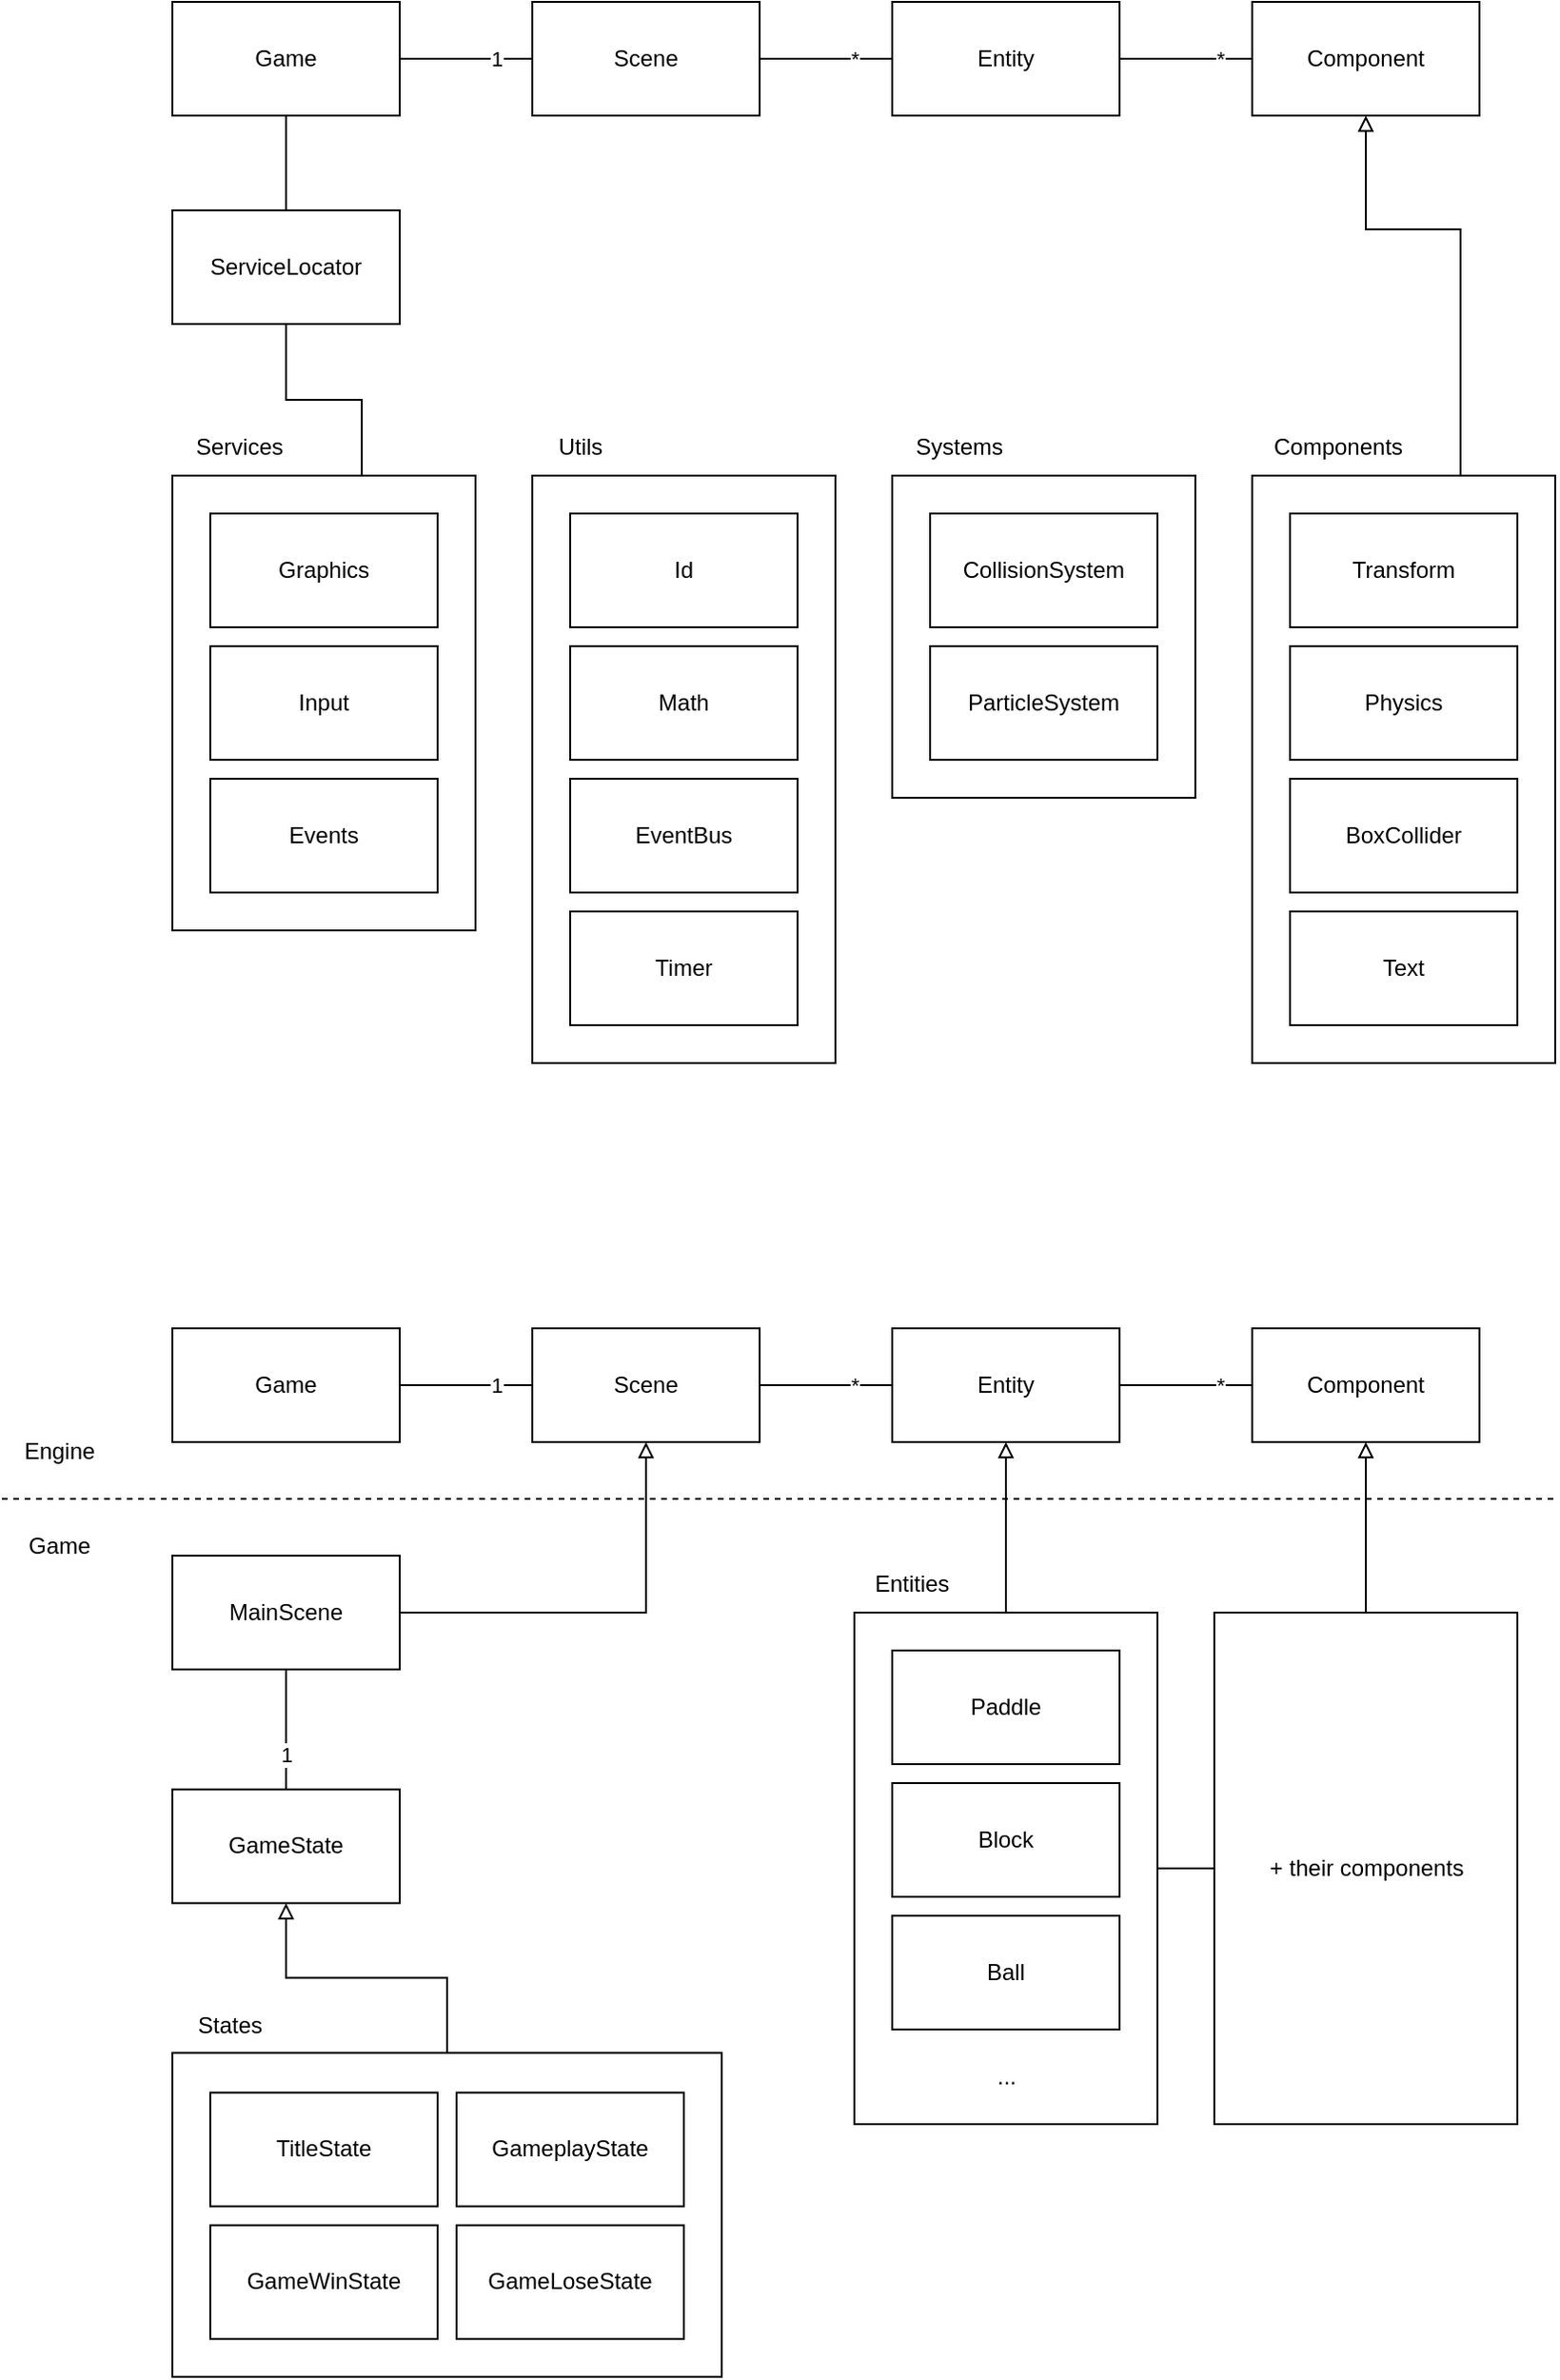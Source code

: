 <mxfile version="26.0.4">
  <diagram name="Page-1" id="tF_BlsU_CDgodZY7WhW-">
    <mxGraphModel dx="2155" dy="1244" grid="1" gridSize="10" guides="1" tooltips="1" connect="1" arrows="1" fold="1" page="1" pageScale="1" pageWidth="827" pageHeight="1169" math="0" shadow="0">
      <root>
        <mxCell id="0" />
        <mxCell id="1" parent="0" />
        <mxCell id="a7B803_3ve6mPs8B1Lwr-3" style="edgeStyle=orthogonalEdgeStyle;rounded=0;orthogonalLoop=1;jettySize=auto;html=1;entryX=0.5;entryY=1;entryDx=0;entryDy=0;endArrow=block;endFill=0;" edge="1" parent="1" source="wVY8G-NMAxR_XoTBbCbJ-55" target="wVY8G-NMAxR_XoTBbCbJ-8">
          <mxGeometry relative="1" as="geometry" />
        </mxCell>
        <mxCell id="wVY8G-NMAxR_XoTBbCbJ-55" value="" style="rounded=0;whiteSpace=wrap;html=1;gradientColor=none;fillColor=none;" parent="1" vertex="1">
          <mxGeometry x="520" y="930" width="160" height="270" as="geometry" />
        </mxCell>
        <mxCell id="wVY8G-NMAxR_XoTBbCbJ-60" style="edgeStyle=orthogonalEdgeStyle;rounded=0;orthogonalLoop=1;jettySize=auto;html=1;entryX=0.5;entryY=1;entryDx=0;entryDy=0;endArrow=block;endFill=0;" parent="1" source="wVY8G-NMAxR_XoTBbCbJ-59" target="wVY8G-NMAxR_XoTBbCbJ-12" edge="1">
          <mxGeometry relative="1" as="geometry" />
        </mxCell>
        <mxCell id="wVY8G-NMAxR_XoTBbCbJ-59" value="" style="rounded=0;whiteSpace=wrap;html=1;gradientColor=none;fillColor=none;" parent="1" vertex="1">
          <mxGeometry x="710" y="930" width="160" height="270" as="geometry" />
        </mxCell>
        <mxCell id="wVY8G-NMAxR_XoTBbCbJ-61" style="edgeStyle=orthogonalEdgeStyle;rounded=0;orthogonalLoop=1;jettySize=auto;html=1;exitX=1;exitY=0.5;exitDx=0;exitDy=0;entryX=0;entryY=0.5;entryDx=0;entryDy=0;endArrow=none;endFill=0;" parent="1" source="wVY8G-NMAxR_XoTBbCbJ-55" target="wVY8G-NMAxR_XoTBbCbJ-59" edge="1">
          <mxGeometry relative="1" as="geometry">
            <mxPoint x="685" y="1065" as="targetPoint" />
          </mxGeometry>
        </mxCell>
        <mxCell id="wVY8G-NMAxR_XoTBbCbJ-54" style="edgeStyle=orthogonalEdgeStyle;rounded=0;orthogonalLoop=1;jettySize=auto;html=1;entryX=0.5;entryY=1;entryDx=0;entryDy=0;endArrow=block;endFill=0;" parent="1" source="wVY8G-NMAxR_XoTBbCbJ-34" target="wVY8G-NMAxR_XoTBbCbJ-33" edge="1">
          <mxGeometry relative="1" as="geometry" />
        </mxCell>
        <mxCell id="wVY8G-NMAxR_XoTBbCbJ-34" value="" style="rounded=0;whiteSpace=wrap;html=1;gradientColor=none;fillColor=none;" parent="1" vertex="1">
          <mxGeometry x="160" y="1162.33" width="290" height="171" as="geometry" />
        </mxCell>
        <mxCell id="s_XEeC-91xIK5oSPFAak-21" value="" style="rounded=0;whiteSpace=wrap;html=1;gradientColor=none;fillColor=none;" parent="1" vertex="1">
          <mxGeometry x="730" y="330" width="160" height="310" as="geometry" />
        </mxCell>
        <mxCell id="s_XEeC-91xIK5oSPFAak-29" value="" style="rounded=0;whiteSpace=wrap;html=1;gradientColor=none;fillColor=none;" parent="1" vertex="1">
          <mxGeometry x="350" y="330" width="160" height="310" as="geometry" />
        </mxCell>
        <mxCell id="s_XEeC-91xIK5oSPFAak-25" value="" style="rounded=0;whiteSpace=wrap;html=1;gradientColor=none;fillColor=none;" parent="1" vertex="1">
          <mxGeometry x="160" y="330" width="160" height="240" as="geometry" />
        </mxCell>
        <mxCell id="K9wOshuthqYV9WCiynIV-5" style="edgeStyle=orthogonalEdgeStyle;rounded=0;orthogonalLoop=1;jettySize=auto;html=1;entryX=1;entryY=0.5;entryDx=0;entryDy=0;endArrow=none;endFill=0;" parent="1" source="0lUqsjf5vZ5_rspUAKxU-1" target="0lUqsjf5vZ5_rspUAKxU-8" edge="1">
          <mxGeometry relative="1" as="geometry" />
        </mxCell>
        <mxCell id="K9wOshuthqYV9WCiynIV-7" value="*" style="edgeLabel;html=1;align=center;verticalAlign=middle;resizable=0;points=[];" parent="K9wOshuthqYV9WCiynIV-5" vertex="1" connectable="0">
          <mxGeometry x="-0.433" relative="1" as="geometry">
            <mxPoint as="offset" />
          </mxGeometry>
        </mxCell>
        <mxCell id="0lUqsjf5vZ5_rspUAKxU-1" value="Entity" style="rounded=0;whiteSpace=wrap;html=1;" parent="1" vertex="1">
          <mxGeometry x="540" y="80" width="120" height="60" as="geometry" />
        </mxCell>
        <mxCell id="s_XEeC-91xIK5oSPFAak-24" style="edgeStyle=orthogonalEdgeStyle;rounded=0;orthogonalLoop=1;jettySize=auto;html=1;entryX=0.5;entryY=0;entryDx=0;entryDy=0;endArrow=none;endFill=0;" parent="1" source="0lUqsjf5vZ5_rspUAKxU-5" target="K9wOshuthqYV9WCiynIV-1" edge="1">
          <mxGeometry relative="1" as="geometry" />
        </mxCell>
        <mxCell id="0lUqsjf5vZ5_rspUAKxU-5" value="Game" style="rounded=0;whiteSpace=wrap;html=1;" parent="1" vertex="1">
          <mxGeometry x="160" y="80" width="120" height="60" as="geometry" />
        </mxCell>
        <mxCell id="K9wOshuthqYV9WCiynIV-8" style="edgeStyle=orthogonalEdgeStyle;rounded=0;orthogonalLoop=1;jettySize=auto;html=1;entryX=1;entryY=0.5;entryDx=0;entryDy=0;endArrow=none;endFill=0;" parent="1" source="0lUqsjf5vZ5_rspUAKxU-6" target="0lUqsjf5vZ5_rspUAKxU-1" edge="1">
          <mxGeometry relative="1" as="geometry" />
        </mxCell>
        <mxCell id="K9wOshuthqYV9WCiynIV-10" value="*" style="edgeLabel;html=1;align=center;verticalAlign=middle;resizable=0;points=[];" parent="K9wOshuthqYV9WCiynIV-8" vertex="1" connectable="0">
          <mxGeometry x="-0.519" relative="1" as="geometry">
            <mxPoint as="offset" />
          </mxGeometry>
        </mxCell>
        <mxCell id="s_XEeC-91xIK5oSPFAak-45" style="edgeStyle=orthogonalEdgeStyle;rounded=0;orthogonalLoop=1;jettySize=auto;html=1;endArrow=none;endFill=0;startArrow=block;startFill=0;" parent="1" source="0lUqsjf5vZ5_rspUAKxU-6" target="s_XEeC-91xIK5oSPFAak-21" edge="1">
          <mxGeometry relative="1" as="geometry">
            <Array as="points">
              <mxPoint x="790" y="200" />
              <mxPoint x="840" y="200" />
            </Array>
          </mxGeometry>
        </mxCell>
        <mxCell id="0lUqsjf5vZ5_rspUAKxU-6" value="Component" style="rounded=0;whiteSpace=wrap;html=1;" parent="1" vertex="1">
          <mxGeometry x="730" y="80" width="120" height="60" as="geometry" />
        </mxCell>
        <mxCell id="K9wOshuthqYV9WCiynIV-2" style="edgeStyle=orthogonalEdgeStyle;rounded=0;orthogonalLoop=1;jettySize=auto;html=1;entryX=1;entryY=0.5;entryDx=0;entryDy=0;endArrow=none;endFill=0;" parent="1" source="0lUqsjf5vZ5_rspUAKxU-8" target="0lUqsjf5vZ5_rspUAKxU-5" edge="1">
          <mxGeometry relative="1" as="geometry" />
        </mxCell>
        <mxCell id="wVY8G-NMAxR_XoTBbCbJ-64" value="1" style="edgeLabel;html=1;align=center;verticalAlign=middle;resizable=0;points=[];" parent="K9wOshuthqYV9WCiynIV-2" vertex="1" connectable="0">
          <mxGeometry x="-0.524" y="1" relative="1" as="geometry">
            <mxPoint x="-3" y="-1" as="offset" />
          </mxGeometry>
        </mxCell>
        <mxCell id="0lUqsjf5vZ5_rspUAKxU-8" value="Scene" style="rounded=0;whiteSpace=wrap;html=1;" parent="1" vertex="1">
          <mxGeometry x="350" y="80" width="120" height="60" as="geometry" />
        </mxCell>
        <mxCell id="Kq5BAmZCd3fQXp4GfbZt-1" value="Input" style="rounded=0;whiteSpace=wrap;html=1;" parent="1" vertex="1">
          <mxGeometry x="180" y="420" width="120" height="60" as="geometry" />
        </mxCell>
        <mxCell id="Kq5BAmZCd3fQXp4GfbZt-3" value="Graphics" style="rounded=0;whiteSpace=wrap;html=1;" parent="1" vertex="1">
          <mxGeometry x="180" y="350" width="120" height="60" as="geometry" />
        </mxCell>
        <mxCell id="K9wOshuthqYV9WCiynIV-1" value="ServiceLocator" style="rounded=0;whiteSpace=wrap;html=1;" parent="1" vertex="1">
          <mxGeometry x="160" y="190" width="120" height="60" as="geometry" />
        </mxCell>
        <mxCell id="K9wOshuthqYV9WCiynIV-13" value="Transform" style="rounded=0;whiteSpace=wrap;html=1;" parent="1" vertex="1">
          <mxGeometry x="750" y="350" width="120" height="60" as="geometry" />
        </mxCell>
        <mxCell id="K9wOshuthqYV9WCiynIV-22" value="BoxCollider" style="rounded=0;whiteSpace=wrap;html=1;" parent="1" vertex="1">
          <mxGeometry x="750" y="490" width="120" height="60" as="geometry" />
        </mxCell>
        <mxCell id="s_XEeC-91xIK5oSPFAak-9" value="Events" style="rounded=0;whiteSpace=wrap;html=1;" parent="1" vertex="1">
          <mxGeometry x="180" y="490" width="120" height="60" as="geometry" />
        </mxCell>
        <mxCell id="s_XEeC-91xIK5oSPFAak-16" value="EventBus" style="rounded=0;whiteSpace=wrap;html=1;" parent="1" vertex="1">
          <mxGeometry x="370" y="490" width="120" height="60" as="geometry" />
        </mxCell>
        <mxCell id="s_XEeC-91xIK5oSPFAak-17" value="Id" style="rounded=0;whiteSpace=wrap;html=1;" parent="1" vertex="1">
          <mxGeometry x="370" y="350" width="120" height="60" as="geometry" />
        </mxCell>
        <mxCell id="s_XEeC-91xIK5oSPFAak-23" value="Components" style="text;html=1;align=center;verticalAlign=middle;resizable=0;points=[];autosize=1;strokeColor=none;fillColor=none;" parent="1" vertex="1">
          <mxGeometry x="730" y="300" width="90" height="30" as="geometry" />
        </mxCell>
        <mxCell id="s_XEeC-91xIK5oSPFAak-27" style="edgeStyle=orthogonalEdgeStyle;rounded=0;orthogonalLoop=1;jettySize=auto;html=1;endArrow=none;endFill=0;entryX=0.75;entryY=0;entryDx=0;entryDy=0;exitX=0.5;exitY=1;exitDx=0;exitDy=0;" parent="1" source="K9wOshuthqYV9WCiynIV-1" target="s_XEeC-91xIK5oSPFAak-25" edge="1">
          <mxGeometry relative="1" as="geometry">
            <mxPoint x="220" y="310" as="targetPoint" />
            <Array as="points">
              <mxPoint x="220" y="290" />
              <mxPoint x="260" y="290" />
            </Array>
          </mxGeometry>
        </mxCell>
        <mxCell id="s_XEeC-91xIK5oSPFAak-28" value="Services" style="text;html=1;align=center;verticalAlign=middle;resizable=0;points=[];autosize=1;strokeColor=none;fillColor=none;" parent="1" vertex="1">
          <mxGeometry x="160" y="300" width="70" height="30" as="geometry" />
        </mxCell>
        <mxCell id="s_XEeC-91xIK5oSPFAak-30" value="Utils" style="text;html=1;align=center;verticalAlign=middle;resizable=0;points=[];autosize=1;strokeColor=none;fillColor=none;" parent="1" vertex="1">
          <mxGeometry x="350" y="300" width="50" height="30" as="geometry" />
        </mxCell>
        <mxCell id="s_XEeC-91xIK5oSPFAak-34" value="Math" style="rounded=0;whiteSpace=wrap;html=1;" parent="1" vertex="1">
          <mxGeometry x="370" y="420" width="120" height="60" as="geometry" />
        </mxCell>
        <mxCell id="AupHzwdSl03y3eA72RGA-1" value="" style="rounded=0;whiteSpace=wrap;html=1;gradientColor=none;fillColor=none;" parent="1" vertex="1">
          <mxGeometry x="540" y="330" width="160" height="170" as="geometry" />
        </mxCell>
        <mxCell id="AupHzwdSl03y3eA72RGA-2" value="CollisionSystem" style="rounded=0;whiteSpace=wrap;html=1;" parent="1" vertex="1">
          <mxGeometry x="560" y="350" width="120" height="60" as="geometry" />
        </mxCell>
        <mxCell id="AupHzwdSl03y3eA72RGA-4" value="Systems" style="text;html=1;align=center;verticalAlign=middle;resizable=0;points=[];autosize=1;strokeColor=none;fillColor=none;" parent="1" vertex="1">
          <mxGeometry x="540" y="300" width="70" height="30" as="geometry" />
        </mxCell>
        <mxCell id="wVY8G-NMAxR_XoTBbCbJ-37" style="edgeStyle=orthogonalEdgeStyle;rounded=0;orthogonalLoop=1;jettySize=auto;html=1;entryX=0.5;entryY=0;entryDx=0;entryDy=0;endArrow=none;endFill=0;" parent="1" source="wVY8G-NMAxR_XoTBbCbJ-5" target="wVY8G-NMAxR_XoTBbCbJ-33" edge="1">
          <mxGeometry relative="1" as="geometry" />
        </mxCell>
        <mxCell id="wVY8G-NMAxR_XoTBbCbJ-39" value="1" style="edgeLabel;html=1;align=center;verticalAlign=middle;resizable=0;points=[];" parent="wVY8G-NMAxR_XoTBbCbJ-37" vertex="1" connectable="0">
          <mxGeometry x="0.425" y="1" relative="1" as="geometry">
            <mxPoint x="-1" as="offset" />
          </mxGeometry>
        </mxCell>
        <mxCell id="wVY8G-NMAxR_XoTBbCbJ-5" value="MainScene" style="rounded=0;whiteSpace=wrap;html=1;" parent="1" vertex="1">
          <mxGeometry x="160" y="900" width="120" height="60" as="geometry" />
        </mxCell>
        <mxCell id="wVY8G-NMAxR_XoTBbCbJ-6" style="edgeStyle=orthogonalEdgeStyle;rounded=0;orthogonalLoop=1;jettySize=auto;html=1;entryX=1;entryY=0.5;entryDx=0;entryDy=0;endArrow=none;endFill=0;" parent="1" source="wVY8G-NMAxR_XoTBbCbJ-8" target="wVY8G-NMAxR_XoTBbCbJ-14" edge="1">
          <mxGeometry relative="1" as="geometry" />
        </mxCell>
        <mxCell id="wVY8G-NMAxR_XoTBbCbJ-7" value="*" style="edgeLabel;html=1;align=center;verticalAlign=middle;resizable=0;points=[];" parent="wVY8G-NMAxR_XoTBbCbJ-6" vertex="1" connectable="0">
          <mxGeometry x="-0.433" relative="1" as="geometry">
            <mxPoint as="offset" />
          </mxGeometry>
        </mxCell>
        <mxCell id="wVY8G-NMAxR_XoTBbCbJ-8" value="Entity" style="rounded=0;whiteSpace=wrap;html=1;" parent="1" vertex="1">
          <mxGeometry x="540" y="780" width="120" height="60" as="geometry" />
        </mxCell>
        <mxCell id="wVY8G-NMAxR_XoTBbCbJ-9" value="Game" style="rounded=0;whiteSpace=wrap;html=1;" parent="1" vertex="1">
          <mxGeometry x="160" y="780" width="120" height="60" as="geometry" />
        </mxCell>
        <mxCell id="wVY8G-NMAxR_XoTBbCbJ-10" style="edgeStyle=orthogonalEdgeStyle;rounded=0;orthogonalLoop=1;jettySize=auto;html=1;entryX=1;entryY=0.5;entryDx=0;entryDy=0;endArrow=none;endFill=0;" parent="1" source="wVY8G-NMAxR_XoTBbCbJ-12" target="wVY8G-NMAxR_XoTBbCbJ-8" edge="1">
          <mxGeometry relative="1" as="geometry" />
        </mxCell>
        <mxCell id="wVY8G-NMAxR_XoTBbCbJ-11" value="*" style="edgeLabel;html=1;align=center;verticalAlign=middle;resizable=0;points=[];" parent="wVY8G-NMAxR_XoTBbCbJ-10" vertex="1" connectable="0">
          <mxGeometry x="-0.519" relative="1" as="geometry">
            <mxPoint as="offset" />
          </mxGeometry>
        </mxCell>
        <mxCell id="wVY8G-NMAxR_XoTBbCbJ-12" value="Component" style="rounded=0;whiteSpace=wrap;html=1;" parent="1" vertex="1">
          <mxGeometry x="730" y="780" width="120" height="60" as="geometry" />
        </mxCell>
        <mxCell id="wVY8G-NMAxR_XoTBbCbJ-13" style="edgeStyle=orthogonalEdgeStyle;rounded=0;orthogonalLoop=1;jettySize=auto;html=1;entryX=1;entryY=0.5;entryDx=0;entryDy=0;endArrow=none;endFill=0;" parent="1" source="wVY8G-NMAxR_XoTBbCbJ-14" target="wVY8G-NMAxR_XoTBbCbJ-9" edge="1">
          <mxGeometry relative="1" as="geometry" />
        </mxCell>
        <mxCell id="wVY8G-NMAxR_XoTBbCbJ-65" value="1" style="edgeLabel;html=1;align=center;verticalAlign=middle;resizable=0;points=[];" parent="wVY8G-NMAxR_XoTBbCbJ-13" vertex="1" connectable="0">
          <mxGeometry x="-0.524" relative="1" as="geometry">
            <mxPoint x="-3" as="offset" />
          </mxGeometry>
        </mxCell>
        <mxCell id="wVY8G-NMAxR_XoTBbCbJ-18" style="edgeStyle=orthogonalEdgeStyle;rounded=0;orthogonalLoop=1;jettySize=auto;html=1;entryX=1;entryY=0.5;entryDx=0;entryDy=0;endArrow=none;endFill=0;startArrow=block;startFill=0;exitX=0.5;exitY=1;exitDx=0;exitDy=0;" parent="1" source="wVY8G-NMAxR_XoTBbCbJ-14" target="wVY8G-NMAxR_XoTBbCbJ-5" edge="1">
          <mxGeometry relative="1" as="geometry" />
        </mxCell>
        <mxCell id="wVY8G-NMAxR_XoTBbCbJ-14" value="Scene" style="rounded=0;whiteSpace=wrap;html=1;" parent="1" vertex="1">
          <mxGeometry x="350" y="780" width="120" height="60" as="geometry" />
        </mxCell>
        <mxCell id="wVY8G-NMAxR_XoTBbCbJ-15" value="" style="endArrow=none;dashed=1;html=1;rounded=0;" parent="1" edge="1">
          <mxGeometry width="50" height="50" relative="1" as="geometry">
            <mxPoint x="70" y="870" as="sourcePoint" />
            <mxPoint x="890" y="870" as="targetPoint" />
          </mxGeometry>
        </mxCell>
        <mxCell id="wVY8G-NMAxR_XoTBbCbJ-16" value="Engine" style="text;html=1;align=center;verticalAlign=middle;resizable=0;points=[];autosize=1;strokeColor=none;fillColor=none;" parent="1" vertex="1">
          <mxGeometry x="70" y="830" width="60" height="30" as="geometry" />
        </mxCell>
        <mxCell id="wVY8G-NMAxR_XoTBbCbJ-17" value="Game" style="text;html=1;align=center;verticalAlign=middle;resizable=0;points=[];autosize=1;strokeColor=none;fillColor=none;" parent="1" vertex="1">
          <mxGeometry x="70" y="880" width="60" height="30" as="geometry" />
        </mxCell>
        <mxCell id="wVY8G-NMAxR_XoTBbCbJ-19" value="Paddle" style="rounded=0;whiteSpace=wrap;html=1;" parent="1" vertex="1">
          <mxGeometry x="540" y="950" width="120" height="60" as="geometry" />
        </mxCell>
        <mxCell id="wVY8G-NMAxR_XoTBbCbJ-20" value="Ball" style="rounded=0;whiteSpace=wrap;html=1;" parent="1" vertex="1">
          <mxGeometry x="540" y="1090" width="120" height="60" as="geometry" />
        </mxCell>
        <mxCell id="wVY8G-NMAxR_XoTBbCbJ-21" value="Block" style="rounded=0;whiteSpace=wrap;html=1;" parent="1" vertex="1">
          <mxGeometry x="540" y="1020" width="120" height="60" as="geometry" />
        </mxCell>
        <mxCell id="wVY8G-NMAxR_XoTBbCbJ-29" value="GameplayState" style="rounded=0;whiteSpace=wrap;html=1;" parent="1" vertex="1">
          <mxGeometry x="310" y="1183.33" width="120" height="60" as="geometry" />
        </mxCell>
        <mxCell id="wVY8G-NMAxR_XoTBbCbJ-30" value="GameLoseState" style="rounded=0;whiteSpace=wrap;html=1;" parent="1" vertex="1">
          <mxGeometry x="310" y="1253.33" width="120" height="60" as="geometry" />
        </mxCell>
        <mxCell id="wVY8G-NMAxR_XoTBbCbJ-31" value="TitleState" style="rounded=0;whiteSpace=wrap;html=1;" parent="1" vertex="1">
          <mxGeometry x="180" y="1183.33" width="120" height="60" as="geometry" />
        </mxCell>
        <mxCell id="wVY8G-NMAxR_XoTBbCbJ-32" value="GameWinState" style="rounded=0;whiteSpace=wrap;html=1;" parent="1" vertex="1">
          <mxGeometry x="180" y="1253.33" width="120" height="60" as="geometry" />
        </mxCell>
        <mxCell id="wVY8G-NMAxR_XoTBbCbJ-33" value="GameState" style="rounded=0;whiteSpace=wrap;html=1;" parent="1" vertex="1">
          <mxGeometry x="160" y="1023.33" width="120" height="60" as="geometry" />
        </mxCell>
        <mxCell id="wVY8G-NMAxR_XoTBbCbJ-36" value="States" style="text;html=1;align=center;verticalAlign=middle;resizable=0;points=[];autosize=1;strokeColor=none;fillColor=none;" parent="1" vertex="1">
          <mxGeometry x="160" y="1133.33" width="60" height="30" as="geometry" />
        </mxCell>
        <mxCell id="wVY8G-NMAxR_XoTBbCbJ-56" value="Entities" style="text;html=1;align=center;verticalAlign=middle;resizable=0;points=[];autosize=1;strokeColor=none;fillColor=none;" parent="1" vertex="1">
          <mxGeometry x="520" y="900" width="60" height="30" as="geometry" />
        </mxCell>
        <mxCell id="wVY8G-NMAxR_XoTBbCbJ-57" value="+ their components" style="text;html=1;align=center;verticalAlign=middle;resizable=0;points=[];autosize=1;strokeColor=none;fillColor=none;" parent="1" vertex="1">
          <mxGeometry x="725" y="1050" width="130" height="30" as="geometry" />
        </mxCell>
        <mxCell id="wVY8G-NMAxR_XoTBbCbJ-62" value="Physics" style="rounded=0;whiteSpace=wrap;html=1;" parent="1" vertex="1">
          <mxGeometry x="750" y="420" width="120" height="60" as="geometry" />
        </mxCell>
        <mxCell id="wVY8G-NMAxR_XoTBbCbJ-63" value="..." style="text;html=1;align=center;verticalAlign=middle;resizable=0;points=[];autosize=1;strokeColor=none;fillColor=none;" parent="1" vertex="1">
          <mxGeometry x="585" y="1160" width="30" height="30" as="geometry" />
        </mxCell>
        <mxCell id="wVY8G-NMAxR_XoTBbCbJ-66" value="ParticleSystem" style="rounded=0;whiteSpace=wrap;html=1;" parent="1" vertex="1">
          <mxGeometry x="560" y="420" width="120" height="60" as="geometry" />
        </mxCell>
        <mxCell id="wVY8G-NMAxR_XoTBbCbJ-67" value="Text" style="rounded=0;whiteSpace=wrap;html=1;" parent="1" vertex="1">
          <mxGeometry x="750" y="560" width="120" height="60" as="geometry" />
        </mxCell>
        <mxCell id="C0Mxv1_rPMesjjlJtNe_-1" value="Timer" style="rounded=0;whiteSpace=wrap;html=1;" parent="1" vertex="1">
          <mxGeometry x="370" y="560" width="120" height="60" as="geometry" />
        </mxCell>
      </root>
    </mxGraphModel>
  </diagram>
</mxfile>
